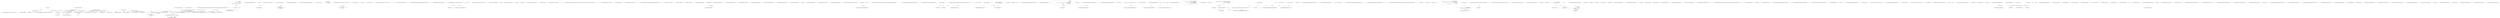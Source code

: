digraph  {
m1_45 [cluster="CSharpx.MaybeExtensions.Do<T>(CSharpx.Maybe<T>, System.Action<T>)", file="LongOptionParser.cs", label="maybe.MatchJust(out value)", span="137-137"];
m1_48 [cluster="CommandLine.Parsing.ArgumentParser.IsInputValue(string)", file="LongOptionParser.cs", label="Entry CommandLine.Parsing.ArgumentParser.IsInputValue(string)", span="84-84"];
m1_12 [cluster="CommandLine.Parsing.LongOptionParser.Parse(CommandLine.Parsing.IArgumentEnumerator, CommandLine.Parsing.OptionMap, object)", file="LongOptionParser.cs", label="parts.Length == 1 && (argumentEnumerator.IsLast || !ArgumentParser.IsInputValue(argumentEnumerator.Next))", span="51-51"];
m1_13 [cluster="CommandLine.Parsing.LongOptionParser.Parse(CommandLine.Parsing.IArgumentEnumerator, CommandLine.Parsing.OptionMap, object)", file="LongOptionParser.cs", label="return PresentParserState.Failure;", span="53-53"];
m1_14 [cluster="CommandLine.Parsing.LongOptionParser.Parse(CommandLine.Parsing.IArgumentEnumerator, CommandLine.Parsing.OptionMap, object)", file="LongOptionParser.cs", label="parts.Length == 2", span="56-56"];
m1_52 [cluster="CSharpx.Maybe<T1>.Map<T1, T2>(System.Func<T1, T2>)", file="LongOptionParser.cs", label="Entry CSharpx.Maybe<T1>.Map<T1, T2>(System.Func<T1, T2>)", span="118-118"];
m1_34 [cluster="CommandLine.Parsing.LongOptionParser.Parse(CommandLine.Parsing.IArgumentEnumerator, CommandLine.Parsing.OptionMap, object)", file="LongOptionParser.cs", label="valueSetting = option.SetValue(items, options)", span="99-99"];
m1_70 [cluster="System.ArgumentException.ArgumentException(string)", file="LongOptionParser.cs", label="Entry System.ArgumentException.ArgumentException(string)", span="0-0"];
m1_56 [cluster="CommandLine.Parsing.ArgumentParser.BooleanToParserState(bool, bool)", file="LongOptionParser.cs", label="Entry CommandLine.Parsing.ArgumentParser.BooleanToParserState(bool, bool)", span="140-140"];
m1_3 [cluster="CSharpx.Maybe<T>.MatchNothing()", file="LongOptionParser.cs", label="Entry CSharpx.Maybe<T>.MatchNothing()", span="29-29"];
m1_6 [cluster="CSharpx.Maybe<T>.MatchJust(out T)", color=green, community=0, file="LongOptionParser.cs", label="Entry CSharpx.Maybe<T>.MatchJust(out T)", prediction=0, span="34-34"];
m1_5 [cluster="CSharpx.Maybe<T>.MatchNothing()", file="LongOptionParser.cs", label="Exit CSharpx.Maybe<T>.MatchNothing()", span="29-29"];
m1_7 [cluster="CSharpx.Maybe<T>.MatchJust(out T)", file="LongOptionParser.cs", label="value = Tag == MaybeType.Just\r\n                ? ((Just<T>)this).Value\r\n                : default(T)", span="36-38"];
m1_11 [cluster="CSharpx.Nothing<T>.Nothing()", color=green, community=0, file="LongOptionParser.cs", label="Exit CSharpx.Nothing<T>.Nothing()", prediction=1, span="48-48"];
m1_10 [cluster="CSharpx.Nothing<T>.Nothing()", file="LongOptionParser.cs", label="Entry CSharpx.Nothing<T>.Nothing()", span="48-48"];
m1_38 [cluster="CSharpx.MaybeExtensions.Map<T1, T2>(CSharpx.Maybe<T1>, System.Func<T1, T2>)", file="LongOptionParser.cs", label="Exit CSharpx.MaybeExtensions.Map<T1, T2>(CSharpx.Maybe<T1>, System.Func<T1, T2>)", span="118-118"];
m1_4 [cluster="CSharpx.Maybe<T>.MatchNothing()", file="LongOptionParser.cs", label="return Tag == MaybeType.Nothing;", span="31-31"];
m1_9 [cluster="CSharpx.Maybe<T>.MatchJust(out T)", file="LongOptionParser.cs", label="Exit CSharpx.Maybe<T>.MatchJust(out T)", span="34-34"];
m1_15 [cluster="CSharpx.Maybe.Nothing<T>()", file="LongOptionParser.cs", label="Entry CSharpx.Maybe.Nothing<T>()", span="75-75"];
m1_16 [cluster="CSharpx.Maybe.Nothing<T>()", file="LongOptionParser.cs", label="return new Nothing<T>();", span="77-77"];
m1_18 [cluster="CSharpx.Maybe.Just<T>(T)", file="LongOptionParser.cs", label="Entry CSharpx.Maybe.Just<T>(T)", span="80-80"];
m1_20 [cluster="CSharpx.Maybe.Just<T>(T)", file="LongOptionParser.cs", label="Exit CSharpx.Maybe.Just<T>(T)", span="80-80"];
m1_23 [cluster="CSharpx.Maybe.OfEither<T1, T2>(CSharpx.Either<T1, T2>)", file="LongOptionParser.cs", label="return new Just<T1>(((Either1Of2<T1, T2>)either).Value);", span="93-93"];
m1_25 [cluster="CSharpx.Maybe.OfEither<T1, T2>(CSharpx.Either<T1, T2>)", file="LongOptionParser.cs", label="Exit CSharpx.Maybe.OfEither<T1, T2>(CSharpx.Either<T1, T2>)", span="89-89"];
m1_27 [cluster="CSharpx.MaybeExtensions.ToMaybe<T>(T)", file="LongOptionParser.cs", label="return Equals(value, default(T)) ? Maybe.Nothing<T>() : Maybe.Just(value);", span="107-107"];
m1_28 [cluster="CSharpx.MaybeExtensions.ToMaybe<T>(T)", file="LongOptionParser.cs", label="Exit CSharpx.MaybeExtensions.ToMaybe<T>(T)", span="105-105"];
m1_30 [cluster="CSharpx.MaybeExtensions.Bind<T1, T2>(CSharpx.Maybe<T1>, System.Func<T1, CSharpx.Maybe<T2>>)", file="LongOptionParser.cs", label="Entry CSharpx.MaybeExtensions.Bind<T1, T2>(CSharpx.Maybe<T1>, System.Func<T1, CSharpx.Maybe<T2>>)", span="110-110"];
m1_32 [cluster="CSharpx.MaybeExtensions.Bind<T1, T2>(CSharpx.Maybe<T1>, System.Func<T1, CSharpx.Maybe<T2>>)", file="LongOptionParser.cs", label="return maybe.MatchJust(out value1)\r\n                ? func(value1)\r\n                : Maybe.Nothing<T2>();", span="113-115"];
m1_36 [cluster="CSharpx.MaybeExtensions.Map<T1, T2>(CSharpx.Maybe<T1>, System.Func<T1, T2>)", file="LongOptionParser.cs", label="T1 value1", span="120-120"];
m1_40 [cluster="CSharpx.MaybeExtensions.Return<T1, T2>(CSharpx.Maybe<T1>, System.Func<T1, T2>, T2)", file="LongOptionParser.cs", label="T1 value1", span="128-128"];
m1_42 [cluster="CSharpx.MaybeExtensions.Return<T1, T2>(CSharpx.Maybe<T1>, System.Func<T1, T2>, T2)", file="LongOptionParser.cs", label="Exit CSharpx.MaybeExtensions.Return<T1, T2>(CSharpx.Maybe<T1>, System.Func<T1, T2>, T2)", span="126-126"];
m1_8 [cluster="CSharpx.Maybe<T>.MatchJust(out T)", file="LongOptionParser.cs", label="return Tag == MaybeType.Just;", span="39-39"];
m1_39 [cluster="CSharpx.MaybeExtensions.Return<T1, T2>(CSharpx.Maybe<T1>, System.Func<T1, T2>, T2)", file="LongOptionParser.cs", label="Entry CSharpx.MaybeExtensions.Return<T1, T2>(CSharpx.Maybe<T1>, System.Func<T1, T2>, T2)", span="126-126"];
m1_21 [cluster="CSharpx.Maybe.OfEither<T1, T2>(CSharpx.Either<T1, T2>)", file="LongOptionParser.cs", label="Entry CSharpx.Maybe.OfEither<T1, T2>(CSharpx.Either<T1, T2>)", span="89-89"];
m1_33 [cluster="CSharpx.MaybeExtensions.Bind<T1, T2>(CSharpx.Maybe<T1>, System.Func<T1, CSharpx.Maybe<T2>>)", file="LongOptionParser.cs", label="Exit CSharpx.MaybeExtensions.Bind<T1, T2>(CSharpx.Maybe<T1>, System.Func<T1, CSharpx.Maybe<T2>>)", span="110-110"];
m1_22 [cluster="CSharpx.Maybe.OfEither<T1, T2>(CSharpx.Either<T1, T2>)", file="LongOptionParser.cs", label="either.Tag == Either2Type.Either1Of2", span="91-91"];
m1_17 [cluster="CSharpx.Maybe.Nothing<T>()", file="LongOptionParser.cs", label="Exit CSharpx.Maybe.Nothing<T>()", span="75-75"];
m1_19 [cluster="CSharpx.Maybe.Just<T>(T)", file="LongOptionParser.cs", label="return new Just<T>(value);", span="82-82"];
m1_24 [cluster="CSharpx.Maybe.OfEither<T1, T2>(CSharpx.Either<T1, T2>)", file="LongOptionParser.cs", label="return new Nothing<T1>();", span="95-95"];
m1_26 [cluster="CSharpx.MaybeExtensions.ToMaybe<T>(T)", file="LongOptionParser.cs", label="Entry CSharpx.MaybeExtensions.ToMaybe<T>(T)", span="105-105"];
m1_29 [cluster="object.Equals(object, object)", file="LongOptionParser.cs", label="Entry object.Equals(object, object)", span="0-0"];
m1_31 [cluster="CSharpx.MaybeExtensions.Bind<T1, T2>(CSharpx.Maybe<T1>, System.Func<T1, CSharpx.Maybe<T2>>)", file="LongOptionParser.cs", label="T1 value1", span="112-112"];
m1_35 [cluster="CSharpx.MaybeExtensions.Map<T1, T2>(CSharpx.Maybe<T1>, System.Func<T1, T2>)", file="LongOptionParser.cs", label="Entry CSharpx.MaybeExtensions.Map<T1, T2>(CSharpx.Maybe<T1>, System.Func<T1, T2>)", span="118-118"];
m1_37 [cluster="CSharpx.MaybeExtensions.Map<T1, T2>(CSharpx.Maybe<T1>, System.Func<T1, T2>)", file="LongOptionParser.cs", label="return maybe.MatchJust(out value1)\r\n                ? Maybe.Just(func(value1))\r\n                : Maybe.Nothing<T2>();", span="121-123"];
m1_41 [cluster="CSharpx.MaybeExtensions.Return<T1, T2>(CSharpx.Maybe<T1>, System.Func<T1, T2>, T2)", file="LongOptionParser.cs", label="return maybe.MatchJust(out value1)\r\n                ? func(value1)\r\n                : noneValue;", span="129-131"];
m1_43 [cluster="CSharpx.MaybeExtensions.Do<T>(CSharpx.Maybe<T>, System.Action<T>)", file="LongOptionParser.cs", label="Entry CSharpx.MaybeExtensions.Do<T>(CSharpx.Maybe<T>, System.Action<T>)", span="134-134"];
m1_44 [cluster="CSharpx.MaybeExtensions.Do<T>(CSharpx.Maybe<T>, System.Action<T>)", file="LongOptionParser.cs", label="T value", span="136-136"];
m1_49 [cluster="CommandLine.Parsing.OptionInfo.SetValue(string, object)", file="LongOptionParser.cs", label="Entry CommandLine.Parsing.OptionInfo.SetValue(string, object)", span="165-165"];
m1_50 [cluster="CommandLine.Parsing.ArgumentParser.DefineOptionThatViolatesFormat(CommandLine.Parsing.OptionInfo)", file="LongOptionParser.cs", label="Entry CommandLine.Parsing.ArgumentParser.DefineOptionThatViolatesFormat(CommandLine.Parsing.OptionInfo)", span="171-171"];
m1_51 [cluster="CommandLine.Parsing.ArgumentParser.BooleanToParserState(bool)", file="LongOptionParser.cs", label="Entry CommandLine.Parsing.ArgumentParser.BooleanToParserState(bool)", span="135-135"];
m1_64 [cluster="CSharpx.MaybeExtensions.FromJust<T>(CSharpx.Maybe<T>, System.Exception)", file="LongOptionParser.cs", label="Entry CSharpx.MaybeExtensions.FromJust<T>(CSharpx.Maybe<T>, System.Exception)", span="160-160"];
m1_65 [cluster="CSharpx.MaybeExtensions.FromJust<T>(CSharpx.Maybe<T>, System.Exception)", file="LongOptionParser.cs", label="T value", span="162-162"];
m1_66 [cluster="CSharpx.MaybeExtensions.FromJust<T>(CSharpx.Maybe<T>, System.Exception)", file="LongOptionParser.cs", label="maybe.MatchJust(out value)", span="163-163"];
m1_68 [cluster="CSharpx.MaybeExtensions.FromJust<T>(CSharpx.Maybe<T>, System.Exception)", file="LongOptionParser.cs", label="throw exceptionToThrow ?? new ArgumentException(''Value empty.'');", span="167-167"];
m1_67 [cluster="CSharpx.MaybeExtensions.FromJust<T>(CSharpx.Maybe<T>, System.Exception)", file="LongOptionParser.cs", label="return value;", span="165-165"];
m1_69 [cluster="CSharpx.MaybeExtensions.FromJust<T>(CSharpx.Maybe<T>, System.Exception)", file="LongOptionParser.cs", label="Exit CSharpx.MaybeExtensions.FromJust<T>(CSharpx.Maybe<T>, System.Exception)", span="160-160"];
m1_57 [cluster="lambda expression", file="LongOptionParser.cs", label="Entry lambda expression", span="155-157"];
m1_0 [cluster="CSharpx.Maybe<T>.Maybe(CSharpx.MaybeType)", file="LongOptionParser.cs", label="Entry CSharpx.Maybe<T>.Maybe(CSharpx.MaybeType)", span="19-19"];
m1_1 [cluster="CSharpx.Maybe<T>.Maybe(CSharpx.MaybeType)", file="LongOptionParser.cs", label="this.tag = tag", span="21-21"];
m1_2 [cluster="CSharpx.Maybe<T>.Maybe(CSharpx.MaybeType)", file="LongOptionParser.cs", label="Exit CSharpx.Maybe<T>.Maybe(CSharpx.MaybeType)", span="19-19"];
m1_60 [cluster="lambda expression", file="LongOptionParser.cs", label="Entry lambda expression", span="157-157"];
m1_58 [cluster="lambda expression", file="LongOptionParser.cs", label="CommandLine.Parsing.LongOptionParser", span=""];
m1_61 [cluster="lambda expression", file="LongOptionParser.cs", label="resultSelector(sourceValue, resultValue)", span="157-157"];
m1_59 [cluster="lambda expression", file="LongOptionParser.cs", label="Exit lambda expression", span="155-157"];
m1_62 [cluster="lambda expression", file="LongOptionParser.cs", label="Exit lambda expression", span="157-157"];
m1_54 [cluster="CSharpx.MaybeExtensions.SelectMany<TSource, TValue, TResult>(CSharpx.Maybe<TSource>, System.Func<TSource, CSharpx.Maybe<TValue>>, System.Func<TSource, TValue, TResult>)", file="LongOptionParser.cs", label="return maybe.Bind(\r\n                sourceValue => valueSelector(sourceValue)\r\n                    .Map(\r\n                        resultValue => resultSelector(sourceValue, resultValue)));", span="154-157"];
m1_74 [cluster="CSharpx.MaybeExtensions.IsJust<T>(CSharpx.Maybe<T>)", file="LongOptionParser.cs", label="Entry CSharpx.MaybeExtensions.IsJust<T>(CSharpx.Maybe<T>)", span="175-175"];
m1_75 [cluster="CSharpx.MaybeExtensions.IsJust<T>(CSharpx.Maybe<T>)", file="LongOptionParser.cs", label="return maybe.Tag == MaybeType.Just;", span="177-177"];
m1_76 [cluster="CSharpx.MaybeExtensions.IsJust<T>(CSharpx.Maybe<T>)", file="LongOptionParser.cs", label="Exit CSharpx.MaybeExtensions.IsJust<T>(CSharpx.Maybe<T>)", span="175-175"];
m1_55 [cluster="CSharpx.MaybeExtensions.SelectMany<TSource, TValue, TResult>(CSharpx.Maybe<TSource>, System.Func<TSource, CSharpx.Maybe<TValue>>, System.Func<TSource, TValue, TResult>)", file="LongOptionParser.cs", label="Exit CSharpx.MaybeExtensions.SelectMany<TSource, TValue, TResult>(CSharpx.Maybe<TSource>, System.Func<TSource, CSharpx.Maybe<TValue>>, System.Func<TSource, TValue, TResult>)", span="149-149"];
m1_71 [cluster="CSharpx.MaybeExtensions.IsNothing<T>(CSharpx.Maybe<T>)", file="LongOptionParser.cs", label="Entry CSharpx.MaybeExtensions.IsNothing<T>(CSharpx.Maybe<T>)", span="170-170"];
m1_72 [cluster="CSharpx.MaybeExtensions.IsNothing<T>(CSharpx.Maybe<T>)", file="LongOptionParser.cs", label="return maybe.Tag == MaybeType.Nothing;", span="172-172"];
m1_73 [cluster="CSharpx.MaybeExtensions.IsNothing<T>(CSharpx.Maybe<T>)", file="LongOptionParser.cs", label="Exit CSharpx.MaybeExtensions.IsNothing<T>(CSharpx.Maybe<T>)", span="170-170"];
m1_46 [cluster="CSharpx.MaybeExtensions.Do<T>(CSharpx.Maybe<T>, System.Action<T>)", file="LongOptionParser.cs", label="action(value)", span="139-139"];
m1_53 [cluster="CSharpx.MaybeExtensions.SelectMany<TSource, TValue, TResult>(CSharpx.Maybe<TSource>, System.Func<TSource, CSharpx.Maybe<TValue>>, System.Func<TSource, TValue, TResult>)", file="LongOptionParser.cs", label="Entry CSharpx.MaybeExtensions.SelectMany<TSource, TValue, TResult>(CSharpx.Maybe<TSource>, System.Func<TSource, CSharpx.Maybe<TValue>>, System.Func<TSource, TValue, TResult>)", span="149-149"];
m1_47 [cluster="CommandLine.Parsing.ArgumentParser.EnsureOptionArrayAttributeIsNotBoundToScalar(CommandLine.Parsing.OptionInfo)", file="LongOptionParser.cs", label="Entry CommandLine.Parsing.ArgumentParser.EnsureOptionArrayAttributeIsNotBoundToScalar(CommandLine.Parsing.OptionInfo)", span="163-163"];
m1_63 [cluster="System.Func<T1, T2, TResult>.Invoke(T1, T2)", file="LongOptionParser.cs", label="Entry System.Func<T1, T2, TResult>.Invoke(T1, T2)", span="0-0"];
m1_77 [file="LongOptionParser.cs", label="CSharpx.Maybe<T>", span=""];
m1_78 [file="LongOptionParser.cs", label="CSharpx.Just<T>", span=""];
m1_79 [file="LongOptionParser.cs", label="System.Func<TSource, CSharpx.Maybe<TValue>>", span=""];
m1_80 [file="LongOptionParser.cs", label="System.Func<TSource, TValue, TResult>", span=""];
m1_81 [file="LongOptionParser.cs", label=TSource, span=""];
m2_0 [cluster="CommandLine.Tests.MyClass.MyClass()", file="MyClass.cs", label="Entry CommandLine.Tests.MyClass.MyClass()", span="5-5"];
m2_1 [cluster="CommandLine.Tests.MyClass.MyClass()", file="MyClass.cs", label="Exit CommandLine.Tests.MyClass.MyClass()", span="5-5"];
m3_9 [cluster="CommandLine.OptionAttribute.CreateOptionInfo()", file="OptionAttribute.cs", label="Entry CommandLine.OptionAttribute.CreateOptionInfo()", span="78-78"];
m3_10 [cluster="CommandLine.OptionAttribute.CreateOptionInfo()", file="OptionAttribute.cs", label="return new OptionInfo(ShortName, LongName);", span="80-80"];
m3_11 [cluster="CommandLine.OptionAttribute.CreateOptionInfo()", file="OptionAttribute.cs", label="Exit CommandLine.OptionAttribute.CreateOptionInfo()", span="78-78"];
m3_12 [cluster="CommandLine.Parsing.OptionInfo.OptionInfo(char?, string)", file="OptionAttribute.cs", label="Entry CommandLine.Parsing.OptionInfo.OptionInfo(char?, string)", span="78-78"];
m3_3 [cluster="CommandLine.OptionAttribute.OptionAttribute(char)", file="OptionAttribute.cs", label="Entry CommandLine.OptionAttribute.OptionAttribute(char)", span="50-50"];
m3_4 [cluster="CommandLine.OptionAttribute.OptionAttribute(char)", file="OptionAttribute.cs", label="Exit CommandLine.OptionAttribute.OptionAttribute(char)", span="50-50"];
m3_7 [cluster="CommandLine.OptionAttribute.OptionAttribute(char, string)", file="OptionAttribute.cs", label="Entry CommandLine.OptionAttribute.OptionAttribute(char, string)", span="69-69"];
m3_8 [cluster="CommandLine.OptionAttribute.OptionAttribute(char, string)", file="OptionAttribute.cs", label="Exit CommandLine.OptionAttribute.OptionAttribute(char, string)", span="69-69"];
m3_0 [cluster="CommandLine.OptionAttribute.OptionAttribute()", file="OptionAttribute.cs", label="Entry CommandLine.OptionAttribute.OptionAttribute()", span="41-41"];
m3_1 [cluster="CommandLine.OptionAttribute.OptionAttribute()", file="OptionAttribute.cs", label="AutoLongName = true", span="43-43"];
m3_2 [cluster="CommandLine.OptionAttribute.OptionAttribute()", file="OptionAttribute.cs", label="Exit CommandLine.OptionAttribute.OptionAttribute()", span="41-41"];
m3_5 [cluster="CommandLine.OptionAttribute.OptionAttribute(string)", file="OptionAttribute.cs", label="Entry CommandLine.OptionAttribute.OptionAttribute(string)", span="59-59"];
m3_6 [cluster="CommandLine.OptionAttribute.OptionAttribute(string)", file="OptionAttribute.cs", label="Exit CommandLine.OptionAttribute.OptionAttribute(string)", span="59-59"];
m3_13 [file="OptionAttribute.cs", label="CommandLine.OptionAttribute", span=""];
m4_86 [cluster="System.Collections.Generic.IEnumerable<TSource>.Contains<TSource>(TSource)", file="OptionGroupParser.cs", label="Entry System.Collections.Generic.IEnumerable<TSource>.Contains<TSource>(TSource)", span="0-0"];
m4_17 [cluster="CommandLine.Tests.Unit.Core.InstanceChooserTests.Explicit_help_request_for_a_valid_verb_generates_HelpVerbRequestedError_with_appropriate_data()", file="OptionGroupParser.cs", label="((NotParsed<object>)result).Errors.ShouldBeEquivalentTo(expectedErrors)", span="66-66"];
m4_31 [cluster="Unk.>", file="OptionGroupParser.cs", label="Entry Unk.>", span=""];
m4_18 [cluster="CommandLine.Tests.Unit.Core.InstanceChooserTests.Explicit_help_request_for_a_valid_verb_generates_HelpVerbRequestedError_with_appropriate_data()", file="OptionGroupParser.cs", label="Exit CommandLine.Tests.Unit.Core.InstanceChooserTests.Explicit_help_request_for_a_valid_verb_generates_HelpVerbRequestedError_with_appropriate_data()", span="53-53"];
m4_88 [cluster="CommandLine.UnParserExtensions.SeperatorOrSpace(CommandLine.Core.Specification)", file="OptionGroupParser.cs", label="Entry CommandLine.UnParserExtensions.SeperatorOrSpace(CommandLine.Core.Specification)", span="90-90"];
m4_90 [cluster="CommandLine.UnParserExtensions.SeperatorOrSpace(CommandLine.Core.Specification)", file="OptionGroupParser.cs", label="Exit CommandLine.UnParserExtensions.SeperatorOrSpace(CommandLine.Core.Specification)", span="90-90"];
m4_51 [cluster="CommandLine.Tests.Unit.Core.InstanceChooserTests.Parse_sequence_verb_with_separator_returns_verb_instance(string[], string[])", file="OptionGroupParser.cs", label="Exit CommandLine.Tests.Unit.Core.InstanceChooserTests.Parse_sequence_verb_with_separator_returns_verb_instance(string[], string[])", span="152-152"];
m4_52 [cluster="CommandLine.UnParserExtensions.FormatValue(CommandLine.Core.Specification, object)", file="OptionGroupParser.cs", label="var builder = new StringBuilder()", span="60-60"];
m4_55 [cluster="CommandLine.UnParserExtensions.FormatValue(CommandLine.Core.Specification, object)", file="OptionGroupParser.cs", label="builder.Append(FormatWithQuotesIfString(value))", span="64-64"];
m4_57 [cluster="CommandLine.UnParserExtensions.FormatValue(CommandLine.Core.Specification, object)", file="OptionGroupParser.cs", label="var sep = spec.SeperatorOrSpace()", span="67-67"];
m4_59 [cluster="CommandLine.UnParserExtensions.FormatValue(CommandLine.Core.Specification, object)", file="OptionGroupParser.cs", label="var e = ((IEnumerable)value).GetEnumerator()", span="70-70"];
m4_61 [cluster="CommandLine.UnParserExtensions.FormatValue(CommandLine.Core.Specification, object)", file="OptionGroupParser.cs", label="builder.Append(fmtWithQuotesIfStr(e.Current)).Append(sep)", span="72-72"];
m4_62 [cluster="CommandLine.UnParserExtensions.FormatValue(CommandLine.Core.Specification, object)", file="OptionGroupParser.cs", label="builder.TrimEndIfMatch(' ')", span="73-73"];
m4_63 [cluster="CommandLine.UnParserExtensions.FormatValue(CommandLine.Core.Specification, object)", file="OptionGroupParser.cs", label="return builder.ToString();", span="76-76"];
m4_54 [cluster="CommandLine.UnParserExtensions.FormatValue(CommandLine.Core.Specification, object)", file="OptionGroupParser.cs", label="TargetType.Scalar", span="63-63"];
m4_56 [cluster="CommandLine.UnParserExtensions.FormatValue(CommandLine.Core.Specification, object)", file="OptionGroupParser.cs", label="TargetType.Sequence", span="66-66"];
m4_58 [cluster="CommandLine.UnParserExtensions.FormatValue(CommandLine.Core.Specification, object)", file="OptionGroupParser.cs", label="Func<object, object> fmtWithQuotesIfStr = v\r\n                        => sep == ' ' ? FormatWithQuotesIfString(v) : v", span="68-69"];
m4_60 [cluster="CommandLine.UnParserExtensions.FormatValue(CommandLine.Core.Specification, object)", file="OptionGroupParser.cs", label="e.MoveNext()", span="71-71"];
m4_64 [cluster="CommandLine.UnParserExtensions.FormatValue(CommandLine.Core.Specification, object)", file="OptionGroupParser.cs", label="Exit CommandLine.UnParserExtensions.FormatValue(CommandLine.Core.Specification, object)", span="58-58"];
m4_68 [cluster="System.Collections.IEnumerable.GetEnumerator()", file="OptionGroupParser.cs", label="Entry System.Collections.IEnumerable.GetEnumerator()", span="0-0"];
m4_32 [cluster="lambda expression", file="OptionGroupParser.cs", label="Entry lambda expression", span="37-37"];
m4_34 [cluster="lambda expression", file="OptionGroupParser.cs", label="Exit lambda expression", span="37-37"];
m4_35 [cluster="CommandLine.Core.Specification.FromProperty(System.Reflection.PropertyInfo)", file="OptionGroupParser.cs", label="Entry CommandLine.Core.Specification.FromProperty(System.Reflection.PropertyInfo)", span="105-105"];
m4_36 [cluster="System.Reflection.PropertyInfo.GetValue(object, object[])", file="OptionGroupParser.cs", label="Entry System.Reflection.PropertyInfo.GetValue(object, object[])", span="0-0"];
m4_33 [cluster="lambda expression", file="OptionGroupParser.cs", label="new { Specification = Specification.FromProperty(pi), Value = pi.GetValue(options, null) }", span="37-37"];
m4_37 [cluster="lambda expression", file="OptionGroupParser.cs", label="Entry lambda expression", span="40-40"];
m4_20 [cluster="CommandLine.Tests.Unit.Core.InstanceChooserTests.Explicit_help_request_for_an_invalid_verb_generates_HelpVerbRequestedError_with_Matched_set_to_false()", color=green, community=0, file="OptionGroupParser.cs", label="var expectedErrors = new[] { new HelpVerbRequestedError(null, null, false) }", prediction=2, span="75-75"];
m4_70 [cluster="System.Func<T, TResult>.Invoke(T)", file="OptionGroupParser.cs", label="Entry System.Func<T, TResult>.Invoke(T)", span="0-0"];
m4_102 [cluster="CommandLine.UnParserExtensions.IsEmpty(object)", file="OptionGroupParser.cs", label="Entry CommandLine.UnParserExtensions.IsEmpty(object)", span="111-111"];
m4_105 [cluster="CommandLine.UnParserExtensions.IsEmpty(object)", file="OptionGroupParser.cs", label="value is ValueType && value.Equals(value.GetType().GetDefaultValue())", span="114-114"];
m4_109 [cluster="CommandLine.UnParserExtensions.IsEmpty(object)", file="OptionGroupParser.cs", label="value is IEnumerable && !((IEnumerable)value).GetEnumerator().MoveNext()", span="116-116"];
m4_106 [cluster="CommandLine.UnParserExtensions.IsEmpty(object)", file="OptionGroupParser.cs", label="return true;", span="114-114"];
m4_110 [cluster="CommandLine.UnParserExtensions.IsEmpty(object)", file="OptionGroupParser.cs", label="return true;", span="116-116"];
m4_111 [cluster="CommandLine.UnParserExtensions.IsEmpty(object)", file="OptionGroupParser.cs", label="return false;", span="117-117"];
m4_112 [cluster="CommandLine.UnParserExtensions.IsEmpty(object)", file="OptionGroupParser.cs", label="Exit CommandLine.UnParserExtensions.IsEmpty(object)", span="111-111"];
m4_21 [cluster="CommandLine.Tests.Unit.Core.InstanceChooserTests.Explicit_help_request_for_an_invalid_verb_generates_HelpVerbRequestedError_with_Matched_set_to_false()", file="OptionGroupParser.cs", label="var result = InstanceChooser.Choose(\r\n                new[] { typeof(AddOptions), typeof(CommitOptions), typeof(CloneOptions) },\r\n                new[] { ''help'', ''earthunderalienattack'' },\r\n                StringComparer.Ordinal,\r\n                CultureInfo.InvariantCulture)", span="78-82"];
m4_82 [cluster="string.Replace(string, string)", file="OptionGroupParser.cs", label="Entry string.Replace(string, string)", span="0-0"];
m4_39 [cluster="lambda expression", file="OptionGroupParser.cs", label="Exit lambda expression", span="40-40"];
m4_41 [cluster="lambda expression", file="OptionGroupParser.cs", label="i.Specification.Tag == SpecificationType.Value", span="45-45"];
m4_42 [cluster="lambda expression", file="OptionGroupParser.cs", label="Exit lambda expression", span="45-45"];
m4_43 [cluster="lambda expression", file="OptionGroupParser.cs", label="Entry lambda expression", span="50-50"];
m4_40 [cluster="lambda expression", file="OptionGroupParser.cs", label="Entry lambda expression", span="45-45"];
m4_44 [cluster="lambda expression", file="OptionGroupParser.cs", label="builder.Append(FormatOption((OptionSpecification)opt.Specification, opt.Value)).Append(' ')", span="50-50"];
m4_13 [cluster="CommandLine.UnParserExtensions.FormatCommandLine<T>(CommandLine.Parser, T)", file="OptionGroupParser.cs", label="Exit CommandLine.UnParserExtensions.FormatCommandLine<T>(CommandLine.Parser, T)", span="24-24"];
m4_14 [cluster="System.ArgumentNullException.ArgumentNullException(string)", file="OptionGroupParser.cs", label="Entry System.ArgumentNullException.ArgumentNullException(string)", span="0-0"];
m4_16 [cluster="System.Text.StringBuilder.StringBuilder()", color=green, community=0, file="OptionGroupParser.cs", label="Entry System.Text.StringBuilder.StringBuilder()", prediction=3, span="0-0"];
m4_15 [cluster="object.GetType()", file="OptionGroupParser.cs", label="Entry object.GetType()", span="0-0"];
m4_94 [cluster="CommandLine.UnParserExtensions.FormatOption(CommandLine.Core.OptionSpecification, object)", file="OptionGroupParser.cs", label="Entry CommandLine.UnParserExtensions.FormatOption(CommandLine.Core.OptionSpecification, object)", span="96-96"];
m4_96 [cluster="CommandLine.UnParserExtensions.FormatOption(CommandLine.Core.OptionSpecification, object)", file="OptionGroupParser.cs", label="Exit CommandLine.UnParserExtensions.FormatOption(CommandLine.Core.OptionSpecification, object)", span="96-96"];
m4_19 [cluster="CommandLine.Tests.Unit.Core.InstanceChooserTests.Explicit_help_request_for_an_invalid_verb_generates_HelpVerbRequestedError_with_Matched_set_to_false()", file="OptionGroupParser.cs", label="Entry CommandLine.Tests.Unit.Core.InstanceChooserTests.Explicit_help_request_for_an_invalid_verb_generates_HelpVerbRequestedError_with_Matched_set_to_false()", span="72-72"];
m4_77 [cluster="T.ToMaybe<T>()", file="OptionGroupParser.cs", label="Entry T.ToMaybe<T>()", span="105-105"];
m4_81 [cluster="string.Contains(string)", file="OptionGroupParser.cs", label="Entry string.Contains(string)", span="0-0"];
m4_91 [cluster="lambda expression", file="OptionGroupParser.cs", label="Entry lambda expression", span="93-93"];
m4_28 [cluster="CommandLine.Tests.Unit.Core.InstanceChooserTests.Parse_existing_verb_returns_verb_instance()", file="OptionGroupParser.cs", label="expected.ShouldBeEquivalentTo(((Parsed<object>)result).Value)", span="105-105"];
m4_48 [cluster="CommandLine.Tests.Unit.Core.InstanceChooserTests.Parse_sequence_verb_with_separator_returns_verb_instance(string[], string[])", file="OptionGroupParser.cs", label="var result = InstanceChooser.Choose(\r\n                new[] { typeof(AddOptions), typeof(CommitOptions), typeof(CloneOptions), typeof(SequenceOptions) },\r\n                arguments,\r\n                StringComparer.Ordinal,\r\n                CultureInfo.InvariantCulture)", span="158-162"];
m4_27 [cluster="CommandLine.Tests.Unit.Core.InstanceChooserTests.Parse_existing_verb_returns_verb_instance()", color=green, community=0, file="OptionGroupParser.cs", label="Assert.IsType<AddOptions>(((Parsed<object>)result).Value)", prediction=4, span="104-104"];
m4_47 [cluster="CommandLine.Tests.Unit.Core.InstanceChooserTests.Parse_sequence_verb_with_separator_returns_verb_instance(string[], string[])", file="OptionGroupParser.cs", label="var expected = new SequenceOptions { LongSequence = new long[] { }, StringSequence = expectedString }", span="155-155"];
m4_29 [cluster="CommandLine.Tests.Unit.Core.InstanceChooserTests.Parse_existing_verb_returns_verb_instance()", file="OptionGroupParser.cs", label="Exit CommandLine.Tests.Unit.Core.InstanceChooserTests.Parse_existing_verb_returns_verb_instance()", span="91-91"];
m4_45 [cluster="CommandLine.Tests.Fakes.SequenceOptions.SequenceOptions()", file="OptionGroupParser.cs", label="Entry CommandLine.Tests.Fakes.SequenceOptions.SequenceOptions()", span="48-48"];
m4_49 [cluster="CommandLine.Tests.Unit.Core.InstanceChooserTests.Parse_sequence_verb_with_separator_returns_verb_instance(string[], string[])", file="OptionGroupParser.cs", label="Assert.IsType<SequenceOptions>(((Parsed<object>)result).Value)", span="165-165"];
m4_72 [cluster="lambda expression", file="OptionGroupParser.cs", label="sep == ' ' ? FormatWithQuotesIfString(v) : v", span="69-69"];
m4_71 [cluster="lambda expression", file="OptionGroupParser.cs", label="Entry lambda expression", span="68-69"];
m4_73 [cluster="lambda expression", file="OptionGroupParser.cs", label="Exit lambda expression", span="68-69"];
m4_79 [cluster="lambda expression", file="OptionGroupParser.cs", label="v.Contains(''\'''') ? v.Replace(''\'''', ''\\\'''') : v", span="82-82"];
m4_84 [cluster="lambda expression", file="OptionGroupParser.cs", label="v.Contains(' ') || v.Contains(''\'''')\r\n                    ? ''\''''.JoinTo(doubQt(v), ''\'''') : v", span="86-87"];
m4_83 [cluster="lambda expression", file="OptionGroupParser.cs", label="Entry lambda expression", span="86-87"];
m4_78 [cluster="lambda expression", file="OptionGroupParser.cs", label="Entry lambda expression", span="81-82"];
m4_80 [cluster="lambda expression", file="OptionGroupParser.cs", label="Exit lambda expression", span="81-82"];
m4_85 [cluster="lambda expression", file="OptionGroupParser.cs", label="Exit lambda expression", span="86-87"];
m4_92 [cluster="lambda expression", file="OptionGroupParser.cs", label="o.Separator != '\0' ? o.Separator : ' '", span="93-93"];
m4_93 [cluster="lambda expression", file="OptionGroupParser.cs", label="Exit lambda expression", span="93-93"];
m4_24 [cluster="System.Text.StringBuilder.TrimEndIfMatch(char)", file="OptionGroupParser.cs", label="Entry System.Text.StringBuilder.TrimEndIfMatch(char)", span="87-87"];
m4_25 [cluster="System.Text.StringBuilder.ToString()", color=green, community=0, file="OptionGroupParser.cs", label="Entry System.Text.StringBuilder.ToString()", prediction=5, span="0-0"];
m4_26 [cluster="string.TrimEnd(params char[])", color=green, community=0, file="OptionGroupParser.cs", label="Entry string.TrimEnd(params char[])", prediction=6, span="0-0"];
m4_98 [cluster="System.Text.StringBuilder.AppendWhen(bool, params string[])", file="OptionGroupParser.cs", label="Entry System.Text.StringBuilder.AppendWhen(bool, params string[])", span="9-9"];
m4_8 [cluster="CommandLine.UnParserExtensions.FormatCommandLine<T>(CommandLine.Parser, T)", file="OptionGroupParser.cs", label="var valSpecs = from info in specs.Where(i => i.Specification.Tag == SpecificationType.Value)\r\n                let v = (ValueSpecification)info.Specification\r\n                orderby v.Index\r\n                select info", span="45-48"];
m4_9 [cluster="CommandLine.UnParserExtensions.FormatCommandLine<T>(CommandLine.Parser, T)", color=green, community=0, file="OptionGroupParser.cs", label="optSpecs.ForEach(opt => builder.Append(FormatOption((OptionSpecification)opt.Specification, opt.Value)).Append(' '))", prediction=7, span="50-50"];
m4_10 [cluster="CommandLine.UnParserExtensions.FormatCommandLine<T>(CommandLine.Parser, T)", color=green, community=0, file="OptionGroupParser.cs", label="builder.TrimEndIfMatch(' ')", prediction=7, span="51-51"];
m4_11 [cluster="CommandLine.UnParserExtensions.FormatCommandLine<T>(CommandLine.Parser, T)", file="OptionGroupParser.cs", label="valSpecs.ForEach(val => builder.Append(FormatValue(val.Specification, val.Value)).Append(' '))", span="52-52"];
m4_46 [cluster="Unk.FormatOption", file="OptionGroupParser.cs", label="Entry Unk.FormatOption", span=""];
m4_50 [cluster="Unk.FormatValue", file="OptionGroupParser.cs", label="Entry Unk.FormatValue", span=""];
m4_113 [cluster="System.Type.GetDefaultValue()", file="OptionGroupParser.cs", label="Entry System.Type.GetDefaultValue()", span="119-119"];
m4_6 [cluster="CommandLine.UnParserExtensions.FormatCommandLine<T>(CommandLine.Parser, T)", file="OptionGroupParser.cs", label="var specs =\r\n                from info in\r\n                    type.GetSpecifications(\r\n                        pi => new { Specification = Specification.FromProperty(pi), Value = pi.GetValue(options, null) })\r\n                where !info.Value.IsEmpty()\r\n                select info", span="34-39"];
m4_22 [cluster="CommandLine.Tests.Unit.Core.InstanceChooserTests.Explicit_help_request_for_an_invalid_verb_generates_HelpVerbRequestedError_with_Matched_set_to_false()", file="OptionGroupParser.cs", label="((NotParsed<object>)result).Errors.ShouldBeEquivalentTo(expectedErrors)", span="85-85"];
m4_5 [cluster="CommandLine.UnParserExtensions.FormatCommandLine<T>(CommandLine.Parser, T)", file="OptionGroupParser.cs", label="type.GetVerbSpecification()\r\n                .Return(verb => builder.Append(verb.Name).Append(' '), builder)", span="31-32"];
m4_87 [cluster="string.JoinTo(params string[])", file="OptionGroupParser.cs", label="Entry string.JoinTo(params string[])", span="45-45"];
m4_30 [cluster="System.Text.StringBuilder.Append(string)", file="OptionGroupParser.cs", label="Entry System.Text.StringBuilder.Append(string)", span="0-0"];
m4_67 [cluster="CommandLine.Core.Specification.SeperatorOrSpace()", file="OptionGroupParser.cs", label="Entry CommandLine.Core.Specification.SeperatorOrSpace()", span="90-90"];
m4_97 [cluster="CommandLine.Core.OptionSpecification.FormatName()", file="OptionGroupParser.cs", label="Entry CommandLine.Core.OptionSpecification.FormatName()", span="105-105"];
m4_65 [cluster="CommandLine.UnParserExtensions.FormatWithQuotesIfString(object)", file="OptionGroupParser.cs", label="Entry CommandLine.UnParserExtensions.FormatWithQuotesIfString(object)", span="79-79"];
m4_74 [cluster="CommandLine.UnParserExtensions.FormatWithQuotesIfString(object)", file="OptionGroupParser.cs", label="Func<string, string> doubQt = v\r\n                => v.Contains(''\'''') ? v.Replace(''\'''', ''\\\'''') : v", span="81-82"];
m4_75 [cluster="CommandLine.UnParserExtensions.FormatWithQuotesIfString(object)", file="OptionGroupParser.cs", label="return (value as string)\r\n                .ToMaybe()\r\n                .Return(v => v.Contains(' ') || v.Contains(''\'''')\r\n                    ? ''\''''.JoinTo(doubQt(v), ''\'''') : v, value);", span="84-87"];
m4_76 [cluster="CommandLine.UnParserExtensions.FormatWithQuotesIfString(object)", file="OptionGroupParser.cs", label="Exit CommandLine.UnParserExtensions.FormatWithQuotesIfString(object)", span="79-79"];
m4_23 [cluster="CommandLine.Tests.Unit.Core.InstanceChooserTests.Explicit_help_request_for_an_invalid_verb_generates_HelpVerbRequestedError_with_Matched_set_to_false()", file="OptionGroupParser.cs", label="Exit CommandLine.Tests.Unit.Core.InstanceChooserTests.Explicit_help_request_for_an_invalid_verb_generates_HelpVerbRequestedError_with_Matched_set_to_false()", span="72-72"];
m4_66 [cluster="System.Text.StringBuilder.Append(object)", file="OptionGroupParser.cs", label="Entry System.Text.StringBuilder.Append(object)", span="0-0"];
m4_114 [cluster="object.Equals(object)", file="OptionGroupParser.cs", label="Entry object.Equals(object)", span="0-0"];
m4_69 [cluster="System.Collections.IEnumerator.MoveNext()", file="OptionGroupParser.cs", label="Entry System.Collections.IEnumerator.MoveNext()", span="0-0"];
m4_99 [cluster="CommandLine.UnParserExtensions.FormatName(CommandLine.Core.OptionSpecification)", file="OptionGroupParser.cs", label="Entry CommandLine.UnParserExtensions.FormatName(CommandLine.Core.OptionSpecification)", span="105-105"];
m4_101 [cluster="CommandLine.UnParserExtensions.FormatName(CommandLine.Core.OptionSpecification)", file="OptionGroupParser.cs", label="Exit CommandLine.UnParserExtensions.FormatName(CommandLine.Core.OptionSpecification)", span="105-105"];
m4_0 [cluster="CommandLine.UnParserExtensions.FormatCommandLine<T>(CommandLine.Parser, T)", file="OptionGroupParser.cs", label="Entry CommandLine.UnParserExtensions.FormatCommandLine<T>(CommandLine.Parser, T)", span="24-24"];
m4_2 [cluster="CommandLine.UnParserExtensions.FormatCommandLine<T>(CommandLine.Parser, T)", file="OptionGroupParser.cs", label="throw new ArgumentNullException(''options'');", span="26-26"];
m4_3 [cluster="CommandLine.UnParserExtensions.FormatCommandLine<T>(CommandLine.Parser, T)", file="OptionGroupParser.cs", label="var type = options.GetType()", span="28-28"];
m4_1 [cluster="CommandLine.UnParserExtensions.FormatCommandLine<T>(CommandLine.Parser, T)", file="OptionGroupParser.cs", label="options == null", span="26-26"];
m4_4 [cluster="CommandLine.UnParserExtensions.FormatCommandLine<T>(CommandLine.Parser, T)", file="OptionGroupParser.cs", label="var builder = new StringBuilder()", span="29-29"];
m4_115 [file="OptionGroupParser.cs", label=builder, span=""];
m4_116 [file="OptionGroupParser.cs", label=T, span=""];
m4_117 [file="OptionGroupParser.cs", label=sep, span=""];
m4_118 [file="OptionGroupParser.cs", label=doubQt, span=""];
m6_31 [cluster="CommandLine.Core.TokenExtensions.IsValue(CommandLine.Core.Token)", file="ParserSettings.cs", label="Entry CommandLine.Core.TokenExtensions.IsValue(CommandLine.Core.Token)", span="73-73"];
m6_32 [cluster="CommandLine.Core.TokenExtensions.IsValue(CommandLine.Core.Token)", file="ParserSettings.cs", label="return token.Tag == TokenType.Value;", span="75-75"];
m6_33 [cluster="CommandLine.Core.TokenExtensions.IsValue(CommandLine.Core.Token)", file="ParserSettings.cs", label="Exit CommandLine.Core.TokenExtensions.IsValue(CommandLine.Core.Token)", span="73-73"];
m6_28 [cluster="CommandLine.Core.TokenExtensions.IsName(CommandLine.Core.Token)", file="ParserSettings.cs", label="Entry CommandLine.Core.TokenExtensions.IsName(CommandLine.Core.Token)", span="68-68"];
m6_29 [cluster="CommandLine.Core.TokenExtensions.IsName(CommandLine.Core.Token)", file="ParserSettings.cs", label="return token.Tag == TokenType.Name;", span="70-70"];
m6_30 [cluster="CommandLine.Core.TokenExtensions.IsName(CommandLine.Core.Token)", file="ParserSettings.cs", label="Exit CommandLine.Core.TokenExtensions.IsName(CommandLine.Core.Token)", span="68-68"];
m6_21 [cluster="object.GetHashCode()", file="ParserSettings.cs", label="Entry object.GetHashCode()", span="0-0"];
m6_0 [cluster="CommandLine.Core.Token.Token(CommandLine.Core.TokenType, string)", file="ParserSettings.cs", label="Entry CommandLine.Core.Token.Token(CommandLine.Core.TokenType, string)", span="13-13"];
m6_1 [cluster="CommandLine.Core.Token.Token(CommandLine.Core.TokenType, string)", file="ParserSettings.cs", label="this.tag = tag", span="15-15"];
m6_2 [cluster="CommandLine.Core.Token.Token(CommandLine.Core.TokenType, string)", file="ParserSettings.cs", label="this.text = text", span="16-16"];
m6_3 [cluster="CommandLine.Core.Token.Token(CommandLine.Core.TokenType, string)", file="ParserSettings.cs", label="Exit CommandLine.Core.Token.Token(CommandLine.Core.TokenType, string)", span="13-13"];
m6_17 [cluster="object.Equals(object)", file="ParserSettings.cs", label="Entry object.Equals(object)", span="0-0"];
m6_26 [cluster="System.Enum.Equals(object)", file="ParserSettings.cs", label="Entry System.Enum.Equals(object)", span="0-0"];
m6_27 [cluster="string.Equals(string)", file="ParserSettings.cs", label="Entry string.Equals(string)", span="0-0"];
m6_16 [cluster="CommandLine.Core.Token.Equals(CommandLine.Core.Token)", file="ParserSettings.cs", label="Entry CommandLine.Core.Token.Equals(CommandLine.Core.Token)", span="55-55"];
m6_22 [cluster="CommandLine.Core.Token.Equals(CommandLine.Core.Token)", file="ParserSettings.cs", label="other == null", span="57-57"];
m6_24 [cluster="CommandLine.Core.Token.Equals(CommandLine.Core.Token)", file="ParserSettings.cs", label="return Tag.Equals(other.Tag) && Text.Equals(other.Text);", span="62-62"];
m6_23 [cluster="CommandLine.Core.Token.Equals(CommandLine.Core.Token)", file="ParserSettings.cs", label="return false;", span="59-59"];
m6_25 [cluster="CommandLine.Core.Token.Equals(CommandLine.Core.Token)", file="ParserSettings.cs", label="Exit CommandLine.Core.Token.Equals(CommandLine.Core.Token)", span="55-55"];
m6_4 [cluster="CommandLine.Core.Token.Name(string)", file="ParserSettings.cs", label="Entry CommandLine.Core.Token.Name(string)", span="19-19"];
m6_5 [cluster="CommandLine.Core.Token.Name(string)", file="ParserSettings.cs", label="return new Token(TokenType.Name, text);", span="21-21"];
m6_6 [cluster="CommandLine.Core.Token.Name(string)", file="ParserSettings.cs", label="Exit CommandLine.Core.Token.Name(string)", span="19-19"];
m6_18 [cluster="CommandLine.Core.Token.GetHashCode()", file="ParserSettings.cs", label="Entry CommandLine.Core.Token.GetHashCode()", span="50-50"];
m6_19 [cluster="CommandLine.Core.Token.GetHashCode()", file="ParserSettings.cs", label="return new {Tag, Text}.GetHashCode();", span="52-52"];
m6_20 [cluster="CommandLine.Core.Token.GetHashCode()", file="ParserSettings.cs", label="Exit CommandLine.Core.Token.GetHashCode()", span="50-50"];
m6_7 [cluster="CommandLine.Core.Token.Value(string)", file="ParserSettings.cs", label="Entry CommandLine.Core.Token.Value(string)", span="24-24"];
m6_8 [cluster="CommandLine.Core.Token.Value(string)", file="ParserSettings.cs", label="return new Token(TokenType.Value, text);", span="26-26"];
m6_9 [cluster="CommandLine.Core.Token.Value(string)", file="ParserSettings.cs", label="Exit CommandLine.Core.Token.Value(string)", span="24-24"];
m6_10 [cluster="CommandLine.Core.Token.Equals(object)", file="ParserSettings.cs", label="Entry CommandLine.Core.Token.Equals(object)", span="39-39"];
m6_11 [cluster="CommandLine.Core.Token.Equals(object)", file="ParserSettings.cs", label="var other = obj as Token", span="41-41"];
m6_14 [cluster="CommandLine.Core.Token.Equals(object)", file="ParserSettings.cs", label="return base.Equals(obj);", span="47-47"];
m6_12 [cluster="CommandLine.Core.Token.Equals(object)", file="ParserSettings.cs", label="other != null", span="42-42"];
m6_13 [cluster="CommandLine.Core.Token.Equals(object)", file="ParserSettings.cs", label="return Equals(other);", span="44-44"];
m6_15 [cluster="CommandLine.Core.Token.Equals(object)", file="ParserSettings.cs", label="Exit CommandLine.Core.Token.Equals(object)", span="39-39"];
m6_34 [file="ParserSettings.cs", label="CommandLine.Core.Token", span=""];
m11_4 [cluster="CommandLine.Extensions.StringExtensions.IsNumeric(string)", file="StringExtensions.cs", label="Entry CommandLine.Extensions.StringExtensions.IsNumeric(string)", span="40-40"];
m11_5 [cluster="CommandLine.Extensions.StringExtensions.IsNumeric(string)", file="StringExtensions.cs", label="decimal temporary", span="42-42"];
m11_6 [cluster="CommandLine.Extensions.StringExtensions.IsNumeric(string)", file="StringExtensions.cs", label="return decimal.TryParse(value, out temporary);", span="43-43"];
m11_7 [cluster="CommandLine.Extensions.StringExtensions.IsNumeric(string)", file="StringExtensions.cs", label="Exit CommandLine.Extensions.StringExtensions.IsNumeric(string)", span="40-40"];
m11_8 [cluster="decimal.TryParse(string, out decimal)", file="StringExtensions.cs", label="Entry decimal.TryParse(string, out decimal)", span="0-0"];
m11_13 [cluster="CommandLine.Extensions.StringExtensions.FormatLocal(string, params object[])", file="StringExtensions.cs", label="Entry CommandLine.Extensions.StringExtensions.FormatLocal(string, params object[])", span="51-51"];
m11_14 [cluster="CommandLine.Extensions.StringExtensions.FormatLocal(string, params object[])", file="StringExtensions.cs", label="return string.Format(CultureInfo.CurrentCulture, value, arguments);", span="53-53"];
m11_15 [cluster="CommandLine.Extensions.StringExtensions.FormatLocal(string, params object[])", file="StringExtensions.cs", label="Exit CommandLine.Extensions.StringExtensions.FormatLocal(string, params object[])", span="51-51"];
m11_28 [cluster="CommandLine.Extensions.StringExtensions.IsShortOption(string)", file="StringExtensions.cs", label="Entry CommandLine.Extensions.StringExtensions.IsShortOption(string)", span="71-71"];
m11_30 [cluster="CommandLine.Extensions.StringExtensions.IsShortOption(string)", file="StringExtensions.cs", label="Exit CommandLine.Extensions.StringExtensions.IsShortOption(string)", span="71-71"];
m11_3 [cluster="string.String(char, int)", file="StringExtensions.cs", label="Entry string.String(char, int)", span="0-0"];
m11_9 [cluster="CommandLine.Extensions.StringExtensions.FormatInvariant(string, params object[])", file="StringExtensions.cs", label="Entry CommandLine.Extensions.StringExtensions.FormatInvariant(string, params object[])", span="46-46"];
m11_10 [cluster="CommandLine.Extensions.StringExtensions.FormatInvariant(string, params object[])", file="StringExtensions.cs", label="return string.Format(CultureInfo.InvariantCulture, value, arguments);", span="48-48"];
m11_11 [cluster="CommandLine.Extensions.StringExtensions.FormatInvariant(string, params object[])", file="StringExtensions.cs", label="Exit CommandLine.Extensions.StringExtensions.FormatInvariant(string, params object[])", span="46-46"];
m11_24 [cluster="CommandLine.Extensions.StringExtensions.IsDash(string)", file="StringExtensions.cs", label="Entry CommandLine.Extensions.StringExtensions.IsDash(string)", span="66-66"];
m11_26 [cluster="CommandLine.Extensions.StringExtensions.IsDash(string)", file="StringExtensions.cs", label="Exit CommandLine.Extensions.StringExtensions.IsDash(string)", span="66-66"];
m11_27 [cluster="string.CompareOrdinal(string, string)", file="StringExtensions.cs", label="Entry string.CompareOrdinal(string, string)", span="0-0"];
m11_19 [cluster="string.Concat(string, string)", file="StringExtensions.cs", label="Entry string.Concat(string, string)", span="0-0"];
m11_16 [cluster="CommandLine.Extensions.StringExtensions.ToOption(string)", file="StringExtensions.cs", label="Entry CommandLine.Extensions.StringExtensions.ToOption(string)", span="56-56"];
m11_18 [cluster="CommandLine.Extensions.StringExtensions.ToOption(string)", file="StringExtensions.cs", label="Exit CommandLine.Extensions.StringExtensions.ToOption(string)", span="56-56"];
m11_31 [cluster="CommandLine.Extensions.StringExtensions.IsLongOption(string)", file="StringExtensions.cs", label="Entry CommandLine.Extensions.StringExtensions.IsLongOption(string)", span="76-76"];
m11_33 [cluster="CommandLine.Extensions.StringExtensions.IsLongOption(string)", file="StringExtensions.cs", label="Exit CommandLine.Extensions.StringExtensions.IsLongOption(string)", span="76-76"];
m11_0 [cluster="CommandLine.Extensions.StringExtensions.Spaces(int)", file="StringExtensions.cs", label="Entry CommandLine.Extensions.StringExtensions.Spaces(int)", span="35-35"];
m11_1 [cluster="CommandLine.Extensions.StringExtensions.Spaces(int)", file="StringExtensions.cs", label="return new string(' ', value);", span="37-37"];
m11_2 [cluster="CommandLine.Extensions.StringExtensions.Spaces(int)", file="StringExtensions.cs", label="Exit CommandLine.Extensions.StringExtensions.Spaces(int)", span="35-35"];
m11_23 [cluster="string.Concat(object, object)", file="StringExtensions.cs", label="Entry string.Concat(object, object)", span="0-0"];
m11_20 [cluster="CommandLine.Extensions.StringExtensions.ToOption(char?)", file="StringExtensions.cs", label="Entry CommandLine.Extensions.StringExtensions.ToOption(char?)", span="61-61"];
m11_22 [cluster="CommandLine.Extensions.StringExtensions.ToOption(char?)", file="StringExtensions.cs", label="Exit CommandLine.Extensions.StringExtensions.ToOption(char?)", span="61-61"];
m11_12 [cluster="string.Format(System.IFormatProvider, string, params object[])", file="StringExtensions.cs", label="Entry string.Format(System.IFormatProvider, string, params object[])", span="0-0"];
m1_34 -> m1_37  [color=darkseagreen4, key=1, label=valueSetting, style=dashed];
m1_3 -> m1_5  [color=darkseagreen4, key=1, label="CommandLine.Parsing.OptionMap", style=dashed];
m1_3 -> m1_12  [color=darkseagreen4, key=1, label="CommandLine.Parsing.IArgumentEnumerator", style=dashed];
m1_3 -> m1_16  [color=darkseagreen4, key=1, label=object, style=dashed];
m1_3 -> m1_21  [color=darkseagreen4, key=1, label="CommandLine.Parsing.IArgumentEnumerator", style=dashed];
m1_3 -> m1_23  [color=darkseagreen4, key=1, label=object, style=dashed];
m1_3 -> m1_28  [color=darkseagreen4, key=1, label="CommandLine.Parsing.IArgumentEnumerator", style=dashed];
m1_3 -> m1_33  [color=darkseagreen4, key=1, label="CommandLine.Parsing.IArgumentEnumerator", style=dashed];
m1_3 -> m1_40  [color=darkseagreen4, key=1, label=object, style=dashed];
m1_5 -> m1_11  [color=green, key=1, label=option, style=dashed];
m1_5 -> m1_9  [color=darkseagreen4, key=1, label=option, style=dashed];
m1_5 -> m1_10  [color=darkseagreen4, key=1, label=option, style=dashed];
m1_5 -> m1_15  [color=darkseagreen4, key=1, label=option, style=dashed];
m1_5 -> m1_16  [color=darkseagreen4, key=1, label=option, style=dashed];
m1_5 -> m1_18  [color=darkseagreen4, key=1, label=option, style=dashed];
m1_5 -> m1_20  [color=darkseagreen4, key=1, label=option, style=dashed];
m1_5 -> m1_23  [color=darkseagreen4, key=1, label=option, style=dashed];
m1_5 -> m1_25  [color=darkseagreen4, key=1, label=option, style=dashed];
m1_5 -> m1_27  [color=darkseagreen4, key=1, label=option, style=dashed];
m1_5 -> m1_28  [color=darkseagreen4, key=1, label=option, style=dashed];
m1_5 -> m1_30  [color=darkseagreen4, key=1, label=option, style=dashed];
m1_5 -> m1_32  [color=darkseagreen4, key=1, label=option, style=dashed];
m1_5 -> m1_36  [color=darkseagreen4, key=1, label=option, style=dashed];
m1_5 -> m1_40  [color=darkseagreen4, key=1, label=option, style=dashed];
m1_5 -> m1_42  [color=darkseagreen4, key=1, label=option, style=dashed];
m1_4 -> m1_12  [color=darkseagreen4, key=1, label=parts, style=dashed];
m1_4 -> m1_38  [color=darkseagreen4, key=1, label=parts, style=dashed];
m1_4 -> m1_14  [color=darkseagreen4, key=1, label=parts, style=dashed];
m1_4 -> m1_16  [color=darkseagreen4, key=1, label=parts, style=dashed];
m1_4 -> m1_22  [color=darkseagreen4, key=1, label=parts, style=dashed];
m1_16 -> m1_19  [color=darkseagreen4, key=1, label=valueSetting, style=dashed];
m1_23 -> m1_26  [color=darkseagreen4, key=1, label=valueSetting, style=dashed];
m1_28 -> m1_31  [color=darkseagreen4, key=1, label=valueSetting, style=dashed];
m1_30 -> m1_32  [color=darkseagreen4, key=1, label="CSharpx.Maybe<T1>", style=dashed];
m1_32 -> m1_32  [color=darkseagreen4, key=1, label=value1, style=dashed];
m1_40 -> m1_43  [color=darkseagreen4, key=1, label=valueSetting, style=dashed];
m1_39 -> m1_41  [color=darkseagreen4, key=1, label="CSharpx.Maybe<T1>", style=dashed];
m1_21 -> m1_23  [color=darkseagreen4, key=1, label="CSharpx.Either<T1, T2>", style=dashed];
m1_37 -> m1_37  [color=darkseagreen4, key=1, label=value1, style=dashed];
m1_41 -> m1_41  [color=darkseagreen4, key=1, label=value1, style=dashed];
m1_43 -> m1_45  [color=darkseagreen4, key=1, label="CSharpx.Maybe<T>", style=dashed];
m1_43 -> m1_46  [color=darkseagreen4, key=1, label="System.Action<T>", style=dashed];
m1_64 -> m1_66  [color=darkseagreen4, key=1, label="CSharpx.Maybe<T>", style=dashed];
m1_64 -> m1_68  [color=darkseagreen4, key=1, label="System.Exception", style=dashed];
m1_57 -> m1_61  [color=darkseagreen4, key=1, label=TSource, style=dashed];
m1_58 -> m1_60  [color=darkseagreen4, key=1, label="lambda expression", style=dashed];
m1_58 -> m1_18  [color=darkseagreen4, key=1, label="CommandLine.Parsing.LongOptionParser", style=dashed];
m1_58 -> m1_25  [color=darkseagreen4, key=1, label="CommandLine.Parsing.LongOptionParser", style=dashed];
m1_58 -> m1_30  [color=darkseagreen4, key=1, label="CommandLine.Parsing.LongOptionParser", style=dashed];
m1_58 -> m1_36  [color=darkseagreen4, key=1, label="CommandLine.Parsing.LongOptionParser", style=dashed];
m1_58 -> m1_42  [color=darkseagreen4, key=1, label="CommandLine.Parsing.LongOptionParser", style=dashed];
m1_58 -> m1_8  [color=darkseagreen4, key=1, label="CommandLine.Parsing.LongOptionParser", style=dashed];
m1_54 -> m1_57  [color=darkseagreen4, key=1, label="lambda expression", style=dashed];
m1_53 -> m1_58  [color=darkseagreen4, key=1, label="System.Func<TSource, CSharpx.Maybe<TValue>>", style=dashed];
m1_53 -> m1_61  [color=darkseagreen4, key=1, label="System.Func<TSource, TValue, TResult>", style=dashed];
m1_77 -> m1_4  [color=darkseagreen4, key=1, label="CSharpx.Maybe<T>", style=dashed];
m1_77 -> m1_8  [color=darkseagreen4, key=1, label="CSharpx.Maybe<T>", style=dashed];
m1_78 -> m1_13  [color=darkseagreen4, key=1, label="CSharpx.Just<T>", style=dashed];
m1_79 -> m1_58  [color=darkseagreen4, key=1, label="System.Func<TSource, CSharpx.Maybe<TValue>>", style=dashed];
m1_80 -> m1_58  [color=darkseagreen4, key=1, label="System.Func<TSource, TValue, TResult>", style=dashed];
m1_80 -> m1_61  [color=darkseagreen4, key=1, label="System.Func<TSource, TValue, TResult>", style=dashed];
m1_81 -> m1_61  [color=darkseagreen4, key=1, label=TSource, style=dashed];
m3_13 -> m3_10  [color=darkseagreen4, key=1, label="CommandLine.OptionAttribute", style=dashed];
m4_51 -> m4_55  [color=darkseagreen4, key=1, label=object, style=dashed];
m4_52 -> m4_55  [color=darkseagreen4, key=1, label=builder, style=dashed];
m4_52 -> m4_61  [color=darkseagreen4, key=1, label=builder, style=dashed];
m4_52 -> m4_62  [color=darkseagreen4, key=1, label=builder, style=dashed];
m4_52 -> m4_63  [color=darkseagreen4, key=1, label=builder, style=dashed];
m4_57 -> m4_72  [color=darkseagreen4, key=1, label=sep, style=dashed];
m4_57 -> m4_61  [color=darkseagreen4, key=1, label=sep, style=dashed];
m4_59 -> m4_61  [color=darkseagreen4, key=1, label=e, style=dashed];
m4_58 -> m4_72  [color=darkseagreen4, key=1, label=object, style=dashed];
m4_58 -> m4_61  [color=darkseagreen4, key=1, label=fmtWithQuotesIfStr, style=dashed];
m4_34 -> m4_36  [color=darkseagreen4, key=1, label=result, style=dashed];
m4_33 -> m4_36  [color=darkseagreen4, key=1, label=expected, style=dashed];
m4_20 -> m4_22  [color=green, key=1, label=expectedErrors, style=dashed];
m4_102 -> m4_105  [color=darkseagreen4, key=1, label=object, style=dashed];
m4_102 -> m4_109  [color=darkseagreen4, key=1, label=object, style=dashed];
m4_41 -> m4_43  [color=darkseagreen4, key=1, label=result, style=dashed];
m4_40 -> m4_43  [color=darkseagreen4, key=1, label=expected, style=dashed];
m4_15 -> m4_17  [color=darkseagreen4, key=1, label=expectedErrors, style=dashed];
m4_47 -> m4_50  [color=darkseagreen4, key=1, label=expected, style=dashed];
m4_25 -> m4_28  [color=green, key=1, label=expected, style=dashed];
m4_26 -> m4_28  [color=green, key=1, label=result, style=dashed];
m4_8 -> m4_40  [color=darkseagreen4, key=1, label="lambda expression", style=dashed];
m4_8 -> m4_11  [color=darkseagreen4, key=1, label=valSpecs, style=dashed];
m4_9 -> m4_11  [color=green, key=1, label=expectedErrors, style=dashed];
m4_9 -> m4_43  [color=darkseagreen4, key=1, label="lambda expression", style=dashed];
m4_6 -> m4_32  [color=darkseagreen4, key=1, label="lambda expression", style=dashed];
m4_5 -> m4_27  [color=darkseagreen4, key=1, label="lambda expression", style=dashed];
m4_65 -> m4_75  [color=darkseagreen4, key=1, label=object, style=dashed];
m4_74 -> m4_79  [color=darkseagreen4, key=1, label=string, style=dashed];
m4_74 -> m4_84  [color=darkseagreen4, key=1, label=doubQt, style=dashed];
m4_75 -> m4_83  [color=darkseagreen4, key=1, label="lambda expression", style=dashed];
m4_3 -> m4_5  [color=darkseagreen4, key=1, label=type, style=dashed];
m4_4 -> m4_28  [color=darkseagreen4, key=1, label=builder, style=dashed];
m4_4 -> m4_9  [color=darkseagreen4, key=1, label=builder, style=dashed];
m4_4 -> m4_44  [color=darkseagreen4, key=1, label=builder, style=dashed];
m4_4 -> m4_10  [color=darkseagreen4, key=1, label=builder, style=dashed];
m4_4 -> m4_11  [color=darkseagreen4, key=1, label=builder, style=dashed];
m4_115 -> m4_28  [color=darkseagreen4, key=1, label=builder, style=dashed];
m4_115 -> m4_44  [color=darkseagreen4, key=1, label=builder, style=dashed];
m4_117 -> m4_72  [color=darkseagreen4, key=1, label=sep, style=dashed];
m4_118 -> m4_84  [color=darkseagreen4, key=1, label=doubQt, style=dashed];
m6_16 -> m6_24  [color=darkseagreen4, key=1, label="CommandLine.Core.Token", style=dashed];
m6_10 -> m6_14  [color=darkseagreen4, key=1, label=object, style=dashed];
m6_11 -> m6_13  [color=darkseagreen4, key=1, label=other, style=dashed];
m6_34 -> m6_13  [color=darkseagreen4, key=1, label="CommandLine.Core.Token", style=dashed];
m6_34 -> m6_14  [color=darkseagreen4, key=1, label="CommandLine.Core.Token", style=dashed];
m6_34 -> m6_19  [color=darkseagreen4, key=1, label="CommandLine.Core.Token", style=dashed];
m6_34 -> m6_24  [color=darkseagreen4, key=1, label="CommandLine.Core.Token", style=dashed];
m11_4 -> m11_6  [color=darkseagreen4, key=1, label=string, style=dashed];
}
